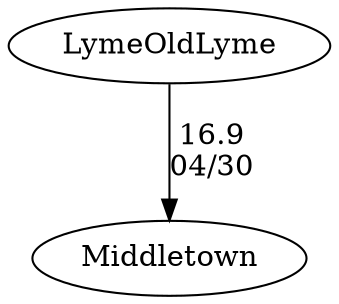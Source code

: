 digraph girls3foursLymeOldLyme {LymeOldLyme [URL="girls3foursLymeOldLymeLymeOldLyme.html"];Middletown [URL="girls3foursLymeOldLymeMiddletown.html"];LymeOldLyme -> Middletown[label="16.9
04/30", weight="84", tooltip="NEIRA Boys & Girls Fours,Lyme/Old Lyme V Middletown			
Distance: 1500 Conditions: 7-11 mph cross tail wind. Waves challenging for 300-400 meters. Comments: It was a great day of racing. Lyme/Old Lyme was excited to host Middletown at our lake. 
For the B2V4 race Middletown put a 3rd boat in the race.
None", URL="https://www.row2k.com/results/resultspage.cfm?UID=CAD018DDC045C2C851D08C5626506B6F&cat=5", random="random"]}